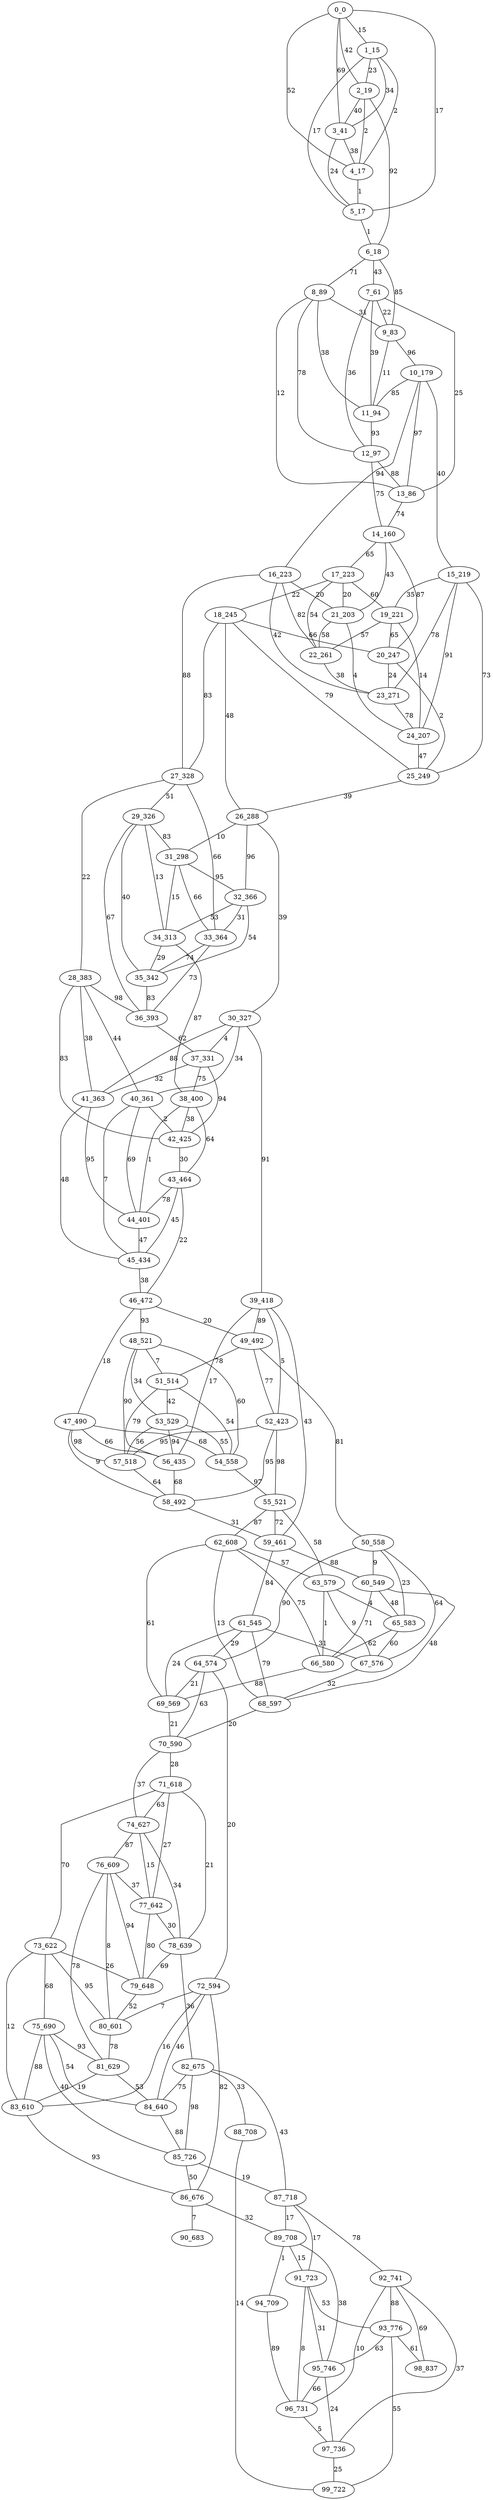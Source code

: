 graph {
  0 [label="0_0"];
  1 [label="1_15"];
  2 [label="2_19"];
  3 [label="3_41"];
  4 [label="4_17"];
  5 [label="5_17"];
  6 [label="6_18"];
  7 [label="7_61"];
  8 [label="8_89"];
  9 [label="9_83"];
  10 [label="10_179"];
  11 [label="11_94"];
  12 [label="12_97"];
  13 [label="13_86"];
  14 [label="14_160"];
  15 [label="15_219"];
  16 [label="16_223"];
  17 [label="17_223"];
  18 [label="18_245"];
  19 [label="19_221"];
  20 [label="20_247"];
  21 [label="21_203"];
  22 [label="22_261"];
  23 [label="23_271"];
  24 [label="24_207"];
  25 [label="25_249"];
  26 [label="26_288"];
  27 [label="27_328"];
  28 [label="28_383"];
  29 [label="29_326"];
  30 [label="30_327"];
  31 [label="31_298"];
  32 [label="32_366"];
  33 [label="33_364"];
  34 [label="34_313"];
  35 [label="35_342"];
  36 [label="36_393"];
  37 [label="37_331"];
  38 [label="38_400"];
  39 [label="39_418"];
  40 [label="40_361"];
  41 [label="41_363"];
  42 [label="42_425"];
  43 [label="43_464"];
  44 [label="44_401"];
  45 [label="45_434"];
  46 [label="46_472"];
  47 [label="47_490"];
  48 [label="48_521"];
  49 [label="49_492"];
  50 [label="50_558"];
  51 [label="51_514"];
  52 [label="52_423"];
  53 [label="53_529"];
  54 [label="54_558"];
  55 [label="55_521"];
  56 [label="56_435"];
  57 [label="57_518"];
  58 [label="58_492"];
  59 [label="59_461"];
  60 [label="60_549"];
  61 [label="61_545"];
  62 [label="62_608"];
  63 [label="63_579"];
  64 [label="64_574"];
  65 [label="65_583"];
  66 [label="66_580"];
  67 [label="67_576"];
  68 [label="68_597"];
  69 [label="69_569"];
  70 [label="70_590"];
  71 [label="71_618"];
  72 [label="72_594"];
  73 [label="73_622"];
  74 [label="74_627"];
  75 [label="75_690"];
  76 [label="76_609"];
  77 [label="77_642"];
  78 [label="78_639"];
  79 [label="79_648"];
  80 [label="80_601"];
  81 [label="81_629"];
  82 [label="82_675"];
  83 [label="83_610"];
  84 [label="84_640"];
  85 [label="85_726"];
  86 [label="86_676"];
  87 [label="87_718"];
  88 [label="88_708"];
  89 [label="89_708"];
  90 [label="90_683"];
  91 [label="91_723"];
  92 [label="92_741"];
  93 [label="93_776"];
  94 [label="94_709"];
  95 [label="95_746"];
  96 [label="96_731"];
  97 [label="97_736"];
  98 [label="98_837"];
  99 [label="99_722"];
  0 -- 5 [label="17"];
  0 -- 3 [label="69"];
  0 -- 1 [label="15"];
  0 -- 4 [label="52"];
  0 -- 2 [label="42"];
  1 -- 2 [label="23"];
  1 -- 4 [label="2"];
  1 -- 5 [label="17"];
  1 -- 3 [label="34"];
  2 -- 6 [label="92"];
  2 -- 3 [label="40"];
  2 -- 4 [label="2"];
  3 -- 5 [label="24"];
  3 -- 4 [label="38"];
  4 -- 5 [label="1"];
  5 -- 6 [label="1"];
  6 -- 8 [label="71"];
  6 -- 9 [label="85"];
  6 -- 7 [label="43"];
  7 -- 9 [label="22"];
  7 -- 13 [label="25"];
  7 -- 12 [label="36"];
  7 -- 11 [label="39"];
  8 -- 11 [label="38"];
  8 -- 9 [label="31"];
  8 -- 13 [label="12"];
  8 -- 12 [label="78"];
  9 -- 11 [label="11"];
  9 -- 10 [label="96"];
  10 -- 16 [label="94"];
  10 -- 13 [label="97"];
  10 -- 11 [label="85"];
  10 -- 15 [label="40"];
  11 -- 12 [label="93"];
  12 -- 14 [label="75"];
  12 -- 13 [label="88"];
  13 -- 14 [label="74"];
  14 -- 21 [label="43"];
  14 -- 20 [label="87"];
  14 -- 17 [label="65"];
  15 -- 24 [label="91"];
  15 -- 19 [label="35"];
  15 -- 25 [label="73"];
  15 -- 23 [label="78"];
  16 -- 27 [label="88"];
  16 -- 22 [label="82"];
  16 -- 21 [label="20"];
  16 -- 23 [label="42"];
  17 -- 21 [label="20"];
  17 -- 22 [label="54"];
  17 -- 18 [label="22"];
  17 -- 19 [label="60"];
  18 -- 25 [label="79"];
  18 -- 20 [label="66"];
  18 -- 27 [label="83"];
  18 -- 26 [label="48"];
  19 -- 20 [label="65"];
  19 -- 22 [label="57"];
  19 -- 24 [label="14"];
  20 -- 25 [label="2"];
  20 -- 23 [label="24"];
  21 -- 24 [label="4"];
  21 -- 22 [label="58"];
  22 -- 23 [label="38"];
  23 -- 24 [label="78"];
  24 -- 25 [label="47"];
  25 -- 26 [label="39"];
  26 -- 31 [label="10"];
  26 -- 30 [label="39"];
  26 -- 32 [label="96"];
  27 -- 28 [label="22"];
  27 -- 29 [label="51"];
  27 -- 33 [label="66"];
  28 -- 42 [label="83"];
  28 -- 41 [label="38"];
  28 -- 36 [label="98"];
  28 -- 40 [label="44"];
  29 -- 34 [label="13"];
  29 -- 35 [label="40"];
  29 -- 36 [label="67"];
  29 -- 31 [label="83"];
  30 -- 37 [label="4"];
  30 -- 39 [label="91"];
  30 -- 41 [label="88"];
  30 -- 40 [label="34"];
  31 -- 32 [label="95"];
  31 -- 34 [label="15"];
  31 -- 33 [label="66"];
  32 -- 33 [label="31"];
  32 -- 34 [label="53"];
  32 -- 35 [label="54"];
  33 -- 35 [label="74"];
  33 -- 36 [label="73"];
  34 -- 35 [label="29"];
  34 -- 38 [label="87"];
  35 -- 36 [label="83"];
  36 -- 37 [label="62"];
  37 -- 42 [label="94"];
  37 -- 38 [label="75"];
  37 -- 41 [label="32"];
  38 -- 43 [label="64"];
  38 -- 42 [label="38"];
  38 -- 44 [label="1"];
  39 -- 59 [label="43"];
  39 -- 52 [label="5"];
  39 -- 56 [label="17"];
  39 -- 49 [label="89"];
  40 -- 44 [label="69"];
  40 -- 42 [label="2"];
  40 -- 45 [label="7"];
  41 -- 45 [label="48"];
  41 -- 44 [label="95"];
  42 -- 43 [label="30"];
  43 -- 46 [label="22"];
  43 -- 45 [label="45"];
  43 -- 44 [label="78"];
  44 -- 45 [label="47"];
  45 -- 46 [label="38"];
  46 -- 47 [label="18"];
  46 -- 48 [label="93"];
  46 -- 49 [label="20"];
  47 -- 56 [label="66"];
  47 -- 57 [label="98"];
  47 -- 54 [label="68"];
  47 -- 58 [label="9"];
  48 -- 54 [label="60"];
  48 -- 57 [label="90"];
  48 -- 53 [label="34"];
  48 -- 51 [label="7"];
  49 -- 52 [label="77"];
  49 -- 50 [label="81"];
  49 -- 51 [label="78"];
  50 -- 67 [label="64"];
  50 -- 60 [label="9"];
  50 -- 64 [label="90"];
  50 -- 65 [label="23"];
  51 -- 56 [label="79"];
  51 -- 53 [label="42"];
  51 -- 54 [label="54"];
  52 -- 57 [label="95"];
  52 -- 58 [label="95"];
  52 -- 55 [label="98"];
  53 -- 56 [label="94"];
  53 -- 54 [label="55"];
  53 -- 57 [label="56"];
  54 -- 55 [label="97"];
  55 -- 63 [label="58"];
  55 -- 59 [label="72"];
  55 -- 62 [label="87"];
  56 -- 58 [label="68"];
  57 -- 58 [label="64"];
  58 -- 59 [label="31"];
  59 -- 61 [label="84"];
  59 -- 60 [label="88"];
  60 -- 65 [label="48"];
  60 -- 68 [label="48"];
  60 -- 66 [label="71"];
  61 -- 64 [label="29"];
  61 -- 69 [label="24"];
  61 -- 68 [label="79"];
  61 -- 67 [label="31"];
  62 -- 66 [label="75"];
  62 -- 68 [label="13"];
  62 -- 63 [label="57"];
  62 -- 69 [label="61"];
  63 -- 67 [label="9"];
  63 -- 65 [label="4"];
  63 -- 66 [label="1"];
  64 -- 72 [label="20"];
  64 -- 70 [label="63"];
  64 -- 69 [label="21"];
  65 -- 67 [label="60"];
  65 -- 66 [label="62"];
  66 -- 69 [label="88"];
  67 -- 68 [label="32"];
  68 -- 70 [label="20"];
  69 -- 70 [label="21"];
  70 -- 71 [label="28"];
  70 -- 74 [label="37"];
  71 -- 74 [label="63"];
  71 -- 73 [label="70"];
  71 -- 78 [label="21"];
  71 -- 77 [label="27"];
  72 -- 86 [label="82"];
  72 -- 80 [label="7"];
  72 -- 83 [label="16"];
  72 -- 84 [label="46"];
  73 -- 79 [label="26"];
  73 -- 83 [label="12"];
  73 -- 75 [label="68"];
  73 -- 80 [label="95"];
  74 -- 77 [label="15"];
  74 -- 78 [label="34"];
  74 -- 76 [label="87"];
  75 -- 83 [label="88"];
  75 -- 84 [label="54"];
  75 -- 85 [label="40"];
  75 -- 81 [label="93"];
  76 -- 77 [label="37"];
  76 -- 81 [label="78"];
  76 -- 79 [label="94"];
  76 -- 80 [label="8"];
  77 -- 78 [label="30"];
  77 -- 79 [label="80"];
  78 -- 79 [label="69"];
  78 -- 82 [label="36"];
  79 -- 80 [label="52"];
  80 -- 81 [label="78"];
  81 -- 83 [label="19"];
  81 -- 84 [label="53"];
  82 -- 84 [label="75"];
  82 -- 85 [label="98"];
  82 -- 88 [label="33"];
  82 -- 87 [label="43"];
  83 -- 86 [label="93"];
  84 -- 85 [label="88"];
  85 -- 86 [label="50"];
  85 -- 87 [label="19"];
  86 -- 90 [label="7"];
  86 -- 89 [label="32"];
  87 -- 92 [label="78"];
  87 -- 89 [label="17"];
  87 -- 91 [label="17"];
  88 -- 99 [label="14"];
  89 -- 94 [label="1"];
  89 -- 95 [label="38"];
  89 -- 91 [label="15"];
  91 -- 93 [label="53"];
  91 -- 96 [label="8"];
  91 -- 95 [label="31"];
  92 -- 96 [label="10"];
  92 -- 98 [label="69"];
  92 -- 97 [label="37"];
  92 -- 93 [label="88"];
  93 -- 98 [label="61"];
  93 -- 99 [label="55"];
  93 -- 95 [label="63"];
  94 -- 96 [label="89"];
  95 -- 97 [label="24"];
  95 -- 96 [label="66"];
  96 -- 97 [label="5"];
  97 -- 99 [label="25"];
}